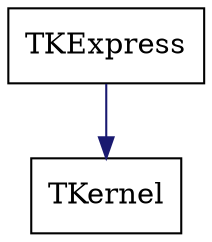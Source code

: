 digraph schema_TKExpress
{
	TKExpress [ URL = "toolkit_tkexpress.html", shape = box ]
	TKernel [ URL = "toolkit_tkernel.html" , shape = box ]
	TKExpress -> TKernel [ color = "midnightblue", style = "solid" ]
}
